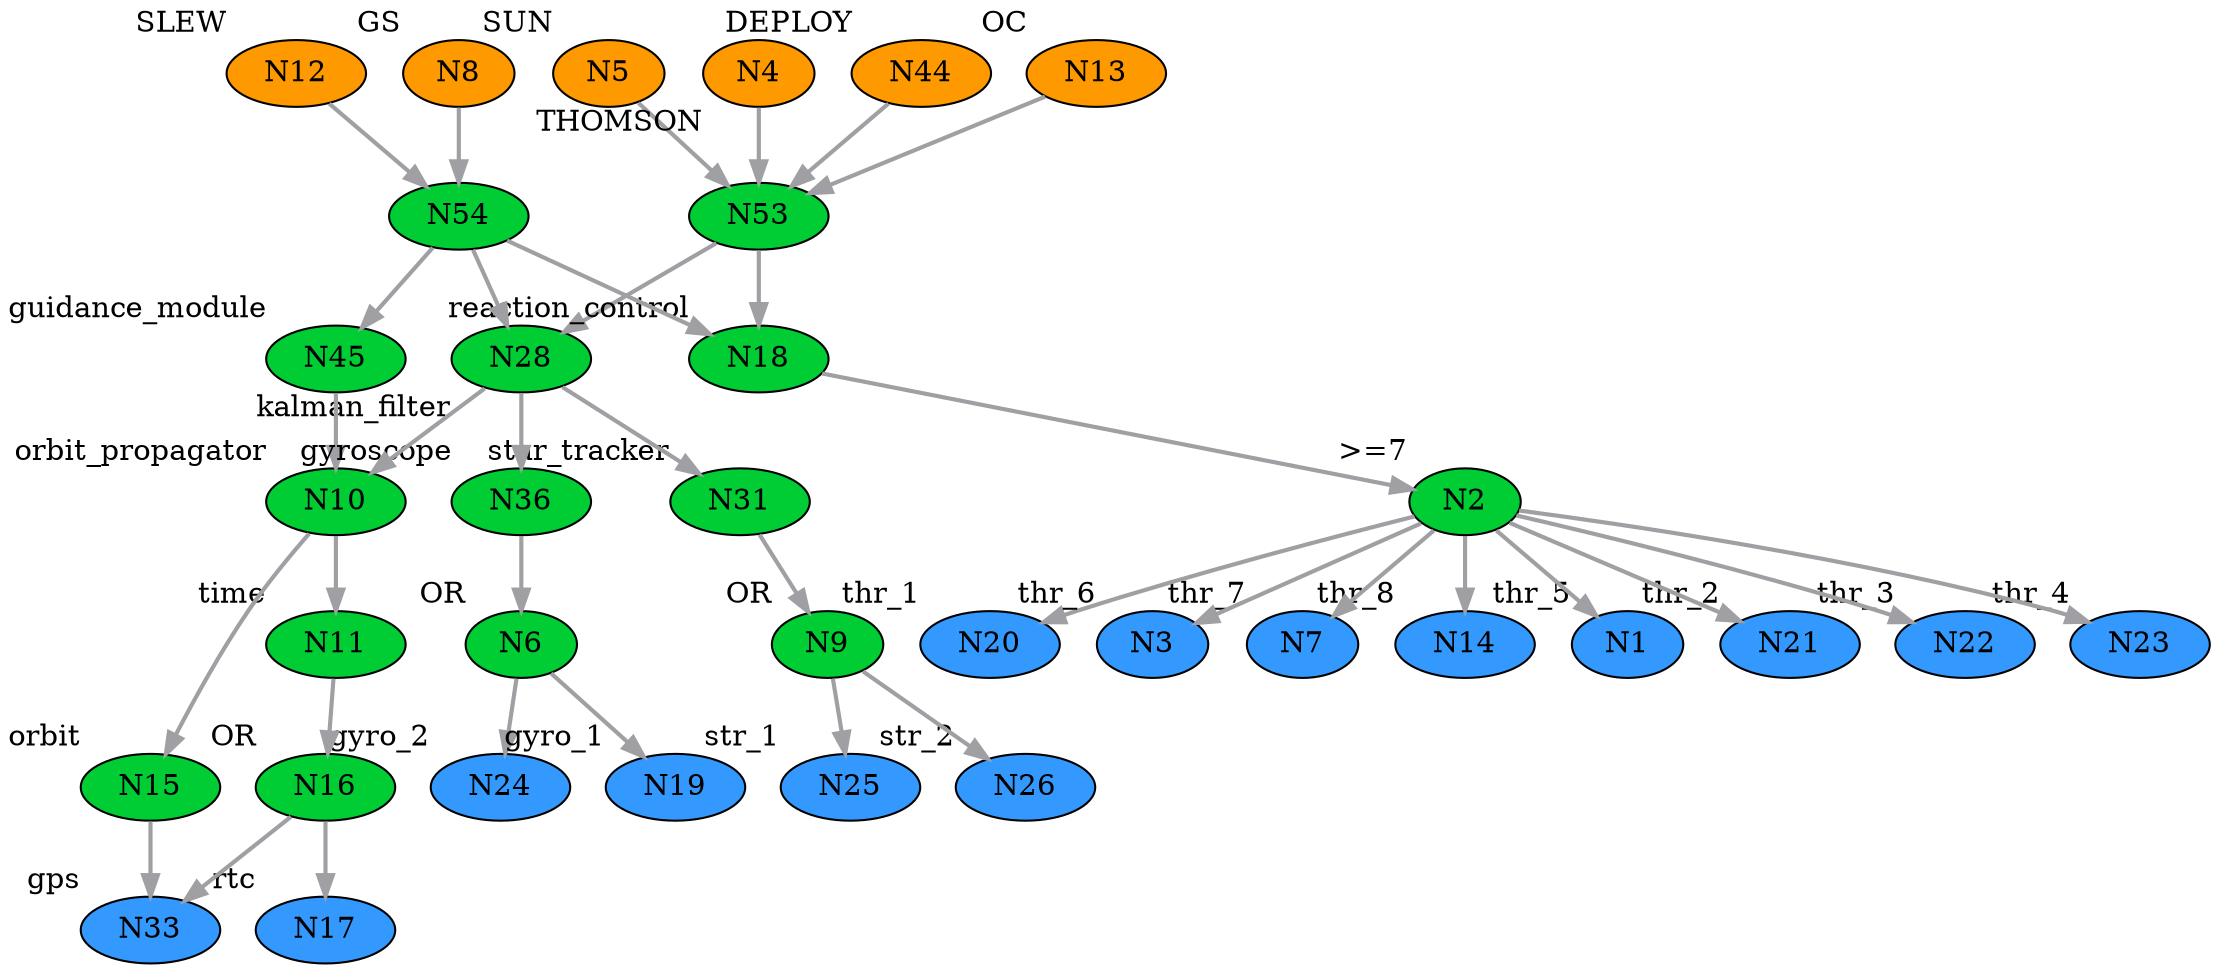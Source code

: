 digraph "space_tug_ver4"
{

bgcolor = "#ffffff"

node [
class = "node"
,fillcolor = "#ff00ff",style = "filled"
,width = "0.152778",height = "0.152778"
,shape = "ellipse"
,color = "#000000"
,penwidth = "1"
,"_vis_" = "label"
];


"N53" [
pos = "-0.347222,-9.86865e-17!"
,fillcolor = "#00cc33",style = "filled"
]

"N7" [
pos = "-1.73611,-4.86111!"
,fillcolor = "#3399ff",style = "filled"
,xlabel = "thr_7"
]

"N5" [
pos = "-0.694444,1.04167!"
,fillcolor = "#ff9900",style = "filled"
,xlabel = "SUN"
]

"N12" [
pos = "4.16667,1.04167!"
,fillcolor = "#ff9900",style = "filled"
,xlabel = "SLEW"
]

"N14" [
pos = "-1.04167,-4.86111!"
,fillcolor = "#3399ff",style = "filled"
,xlabel = "thr_8"
]

"N45" [
pos = "3.81944,-1.04167!"
,fillcolor = "#00cc33",style = "filled"
,xlabel = "guidance_module"
]

"N1" [
pos = "-3.125,-4.86111!"
,fillcolor = "#3399ff",style = "filled"
,xlabel = "thr_5"
]

"N9" [
pos = "1.73611,-4.16667!"
,fillcolor = "#00cc33",style = "filled"
,xlabel = "OR"
]

"N17" [
pos = "3.125,-4.86111!"
,fillcolor = "#3399ff",style = "filled"
,xlabel = "rtc"
]

"N15" [
pos = "4.16667,-3.125!"
,fillcolor = "#00cc33",style = "filled"
,xlabel = "orbit"
]

"N25" [
pos = "1.38889,-4.86111!"
,fillcolor = "#3399ff",style = "filled"
,xlabel = "str_1"
]

"N4" [
pos = "-1.73611,1.04167!"
,fillcolor = "#ff9900",style = "filled"
,xlabel = "THOMSON"
]

"N31" [
pos = "1.73611,-3.125!"
,fillcolor = "#00cc33",style = "filled"
,xlabel = "star_tracker"
]

"N44" [
pos = "0.347222,1.04167!"
,fillcolor = "#ff9900",style = "filled"
,xlabel = "DEPLOY"
]

"N21" [
pos = "-5.20833,-4.86111!"
,fillcolor = "#3399ff",style = "filled"
,xlabel = "thr_2"
]

"N54" [
pos = "3.81944,-9.86865e-17!"
,fillcolor = "#00cc33",style = "filled"
]

"N33" [
pos = "3.81944,-4.86111!"
,fillcolor = "#3399ff",style = "filled"
,xlabel = "gps"
]

"N2" [
pos = "-3.47222,-3.47222!"
,fillcolor = "#00cc33",style = "filled"
,xlabel = ">=7"
]

"N22" [
pos = "-4.51389,-4.86111!"
,fillcolor = "#3399ff",style = "filled"
,xlabel = "thr_3"
]

"N6" [
pos = "0,-4.16667!"
,fillcolor = "#00cc33",style = "filled"
,xlabel = "OR"
]

"N23" [
pos = "-3.81944,-4.86111!"
,fillcolor = "#3399ff",style = "filled"
,xlabel = "thr_4"
]

"N11" [
pos = "3.47222,-3.125!"
,fillcolor = "#00cc33",style = "filled"
,xlabel = "time"
]

"N26" [
pos = "2.08333,-4.86111!"
,fillcolor = "#3399ff",style = "filled"
,xlabel = "str_2"
]

"N20" [
pos = "-5.90278,-4.86111!"
,fillcolor = "#3399ff",style = "filled"
,xlabel = "thr_1"
]

"N28" [
pos = "2.08333,-1.04167!"
,fillcolor = "#00cc33",style = "filled"
,xlabel = "kalman_filter"
]

"N3" [
pos = "-2.43056,-4.86111!"
,fillcolor = "#3399ff",style = "filled"
,xlabel = "thr_6"
]

"N18" [
pos = "-3.47222,-2.43056!"
,fillcolor = "#00cc33",style = "filled"
,xlabel = "reaction_control"
]

"N24" [
pos = "0.347222,-4.86111!"
,fillcolor = "#3399ff",style = "filled"
,xlabel = "gyro_2"
]

"N13" [
pos = "1.38889,1.04167!"
,fillcolor = "#ff9900",style = "filled"
,xlabel = "OC"
]

"N19" [
pos = "-0.347222,-4.86111!"
,fillcolor = "#3399ff",style = "filled"
,xlabel = "gyro_1"
]

"N36" [
pos = "0,-3.125!"
,fillcolor = "#00cc33",style = "filled"
,xlabel = "gyroscope"
]

"N8" [
pos = "3.47222,1.04167!"
,fillcolor = "#ff9900",style = "filled"
,xlabel = "GS"
]

"N10" [
pos = "3.81944,-2.08333!"
,fillcolor = "#00cc33",style = "filled"
,xlabel = "orbit_propagator"
]

"N16" [
pos = "3.47222,-4.16667!"
,fillcolor = "#00cc33",style = "filled"
,xlabel = "OR"
]



edge [
class = "edge"
,weight = "1"
,penwidth = "1"
,"_vis_" = "label"
,"color" = "#a0a0a4"
,"style" = "solid"
];


"N36" -> "N6" [id = "E12"
,weight = "2"
,penwidth = "2"
];

"N16" -> "N33" [id = "E18"
,weight = "2"
,penwidth = "2"
];

"N8" -> "N54" [id = "E45"
,weight = "2"
,penwidth = "2"
,"color" = "#a0a0a4"
];

"N2" -> "N1" [id = "E7"
,weight = "2"
,penwidth = "2"
];

"N11" -> "N16" [id = "E20"
,weight = "2"
,penwidth = "2"
];

"N18" -> "N2" [id = "E1"
,weight = "2"
,penwidth = "2"
];

"N2" -> "N22" [id = "E4"
,weight = "2"
,penwidth = "2"
];

"N12" -> "N54" [id = "E57"
,weight = "2"
,penwidth = "2"
,"color" = "#a0a0a4"
];

"N28" -> "N31" [id = "E11"
,weight = "2"
,penwidth = "2"
];

"N53" -> "N18" [id = "E46"
,weight = "2"
,penwidth = "2"
,"color" = "#a0a0a4"
];

"N2" -> "N14" [id = "E10"
,weight = "2"
,penwidth = "2"
];

"N2" -> "N21" [id = "E3"
,weight = "2"
,penwidth = "2"
];

"N44" -> "N53" [id = "E56"
,weight = "2"
,penwidth = "2"
,"color" = "#a0a0a4"
];

"N10" -> "N11" [id = "E16"
,weight = "2"
,penwidth = "2"
];

"N54" -> "N28" [id = "E55"
,weight = "2"
,penwidth = "2"
,"color" = "#a0a0a4"
];

"N15" -> "N33" [id = "E19"
,weight = "2"
,penwidth = "2"
];

"N4" -> "N53" [id = "E53"
,weight = "2"
,penwidth = "2"
,"color" = "#a0a0a4"
];

"N2" -> "N20" [id = "E2"
,weight = "2"
,penwidth = "2"
];

"N54" -> "N45" [id = "E32"
,weight = "2"
,penwidth = "2"
,"color" = "#a0a0a4"
];

"N45" -> "N10" [id = "E14"
,weight = "2"
,penwidth = "2"
];

"N2" -> "N7" [id = "E9"
,weight = "2"
,penwidth = "2"
];

"N6" -> "N19" [id = "E22"
,weight = "2"
,penwidth = "2"
];

"N54" -> "N18" [id = "E31"
,weight = "2"
,penwidth = "2"
,"color" = "#a0a0a4"
];

"N5" -> "N53" [id = "E52"
,weight = "2"
,penwidth = "2"
,"color" = "#a0a0a4"
];

"N16" -> "N17" [id = "E21"
,weight = "2"
,penwidth = "2"
];

"N28" -> "N36" [id = "E5"
,weight = "2"
,penwidth = "2"
];

"N53" -> "N28" [id = "E48"
,weight = "2"
,penwidth = "2"
,"color" = "#a0a0a4"
];

"N2" -> "N3" [id = "E8"
,weight = "2"
,penwidth = "2"
];

"N28" -> "N10" [id = "E13"
,weight = "2"
,penwidth = "2"
];

"N13" -> "N53" [id = "E51"
,weight = "2"
,penwidth = "2"
,"color" = "#a0a0a4"
];

"N6" -> "N24" [id = "E23"
,weight = "2"
,penwidth = "2"
];

"N2" -> "N23" [id = "E6"
,weight = "2"
,penwidth = "2"
];

"N10" -> "N15" [id = "E17"
,weight = "2"
,penwidth = "2"
];

"N31" -> "N9" [id = "E15"
,weight = "2"
,penwidth = "2"
];

"N9" -> "N26" [id = "E25"
,weight = "2"
,penwidth = "2"
];

"N9" -> "N25" [id = "E24"
,weight = "2"
,penwidth = "2"
];


}
